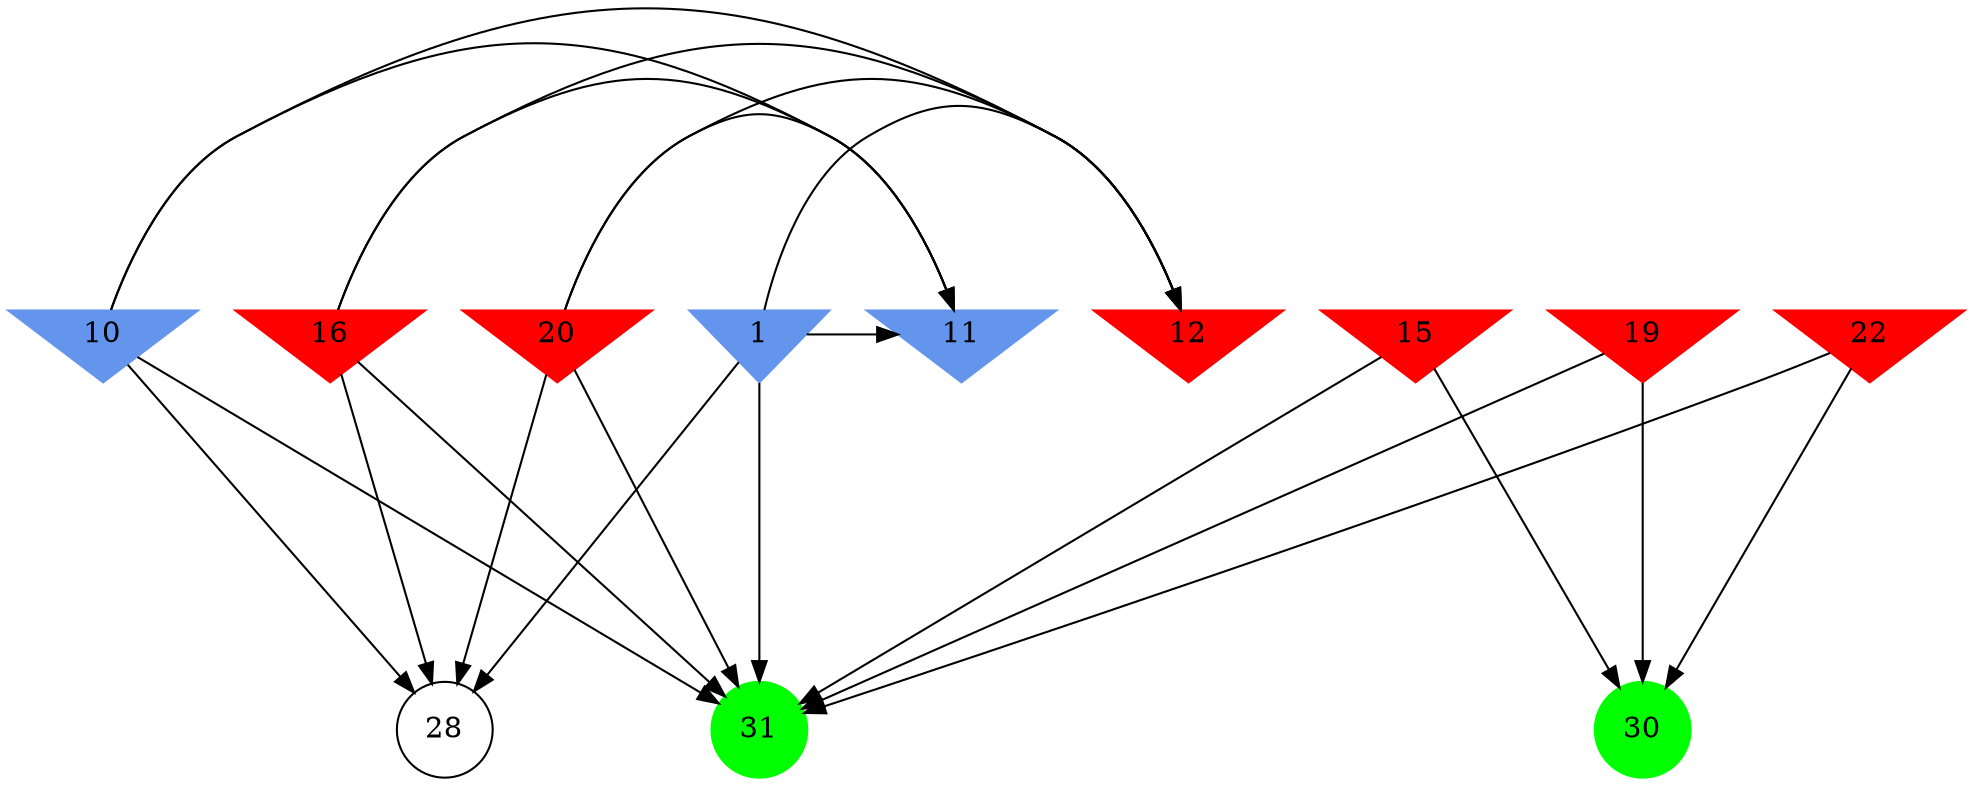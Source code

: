 digraph brain {
	ranksep=2.0;
	1 [shape=invtriangle,style=filled,color=cornflowerblue];
	10 [shape=invtriangle,style=filled,color=cornflowerblue];
	11 [shape=invtriangle,style=filled,color=cornflowerblue];
	12 [shape=invtriangle,style=filled,color=red];
	15 [shape=invtriangle,style=filled,color=red];
	16 [shape=invtriangle,style=filled,color=red];
	19 [shape=invtriangle,style=filled,color=red];
	20 [shape=invtriangle,style=filled,color=red];
	22 [shape=invtriangle,style=filled,color=red];
	28 [shape=circle,color=black];
	30 [shape=circle,style=filled,color=green];
	31 [shape=circle,style=filled,color=green];
	10	->	12;
	10	->	11;
	10	->	31;
	10	->	28;
	16	->	12;
	16	->	11;
	16	->	31;
	16	->	28;
	20	->	12;
	20	->	11;
	20	->	31;
	20	->	28;
	1	->	12;
	1	->	11;
	1	->	31;
	1	->	28;
	22	->	30;
	22	->	31;
	15	->	30;
	15	->	31;
	19	->	30;
	19	->	31;
	{ rank=same; 1; 10; 11; 12; 15; 16; 19; 20; 22; }
	{ rank=same; 28; }
	{ rank=same; 30; 31; }
}
